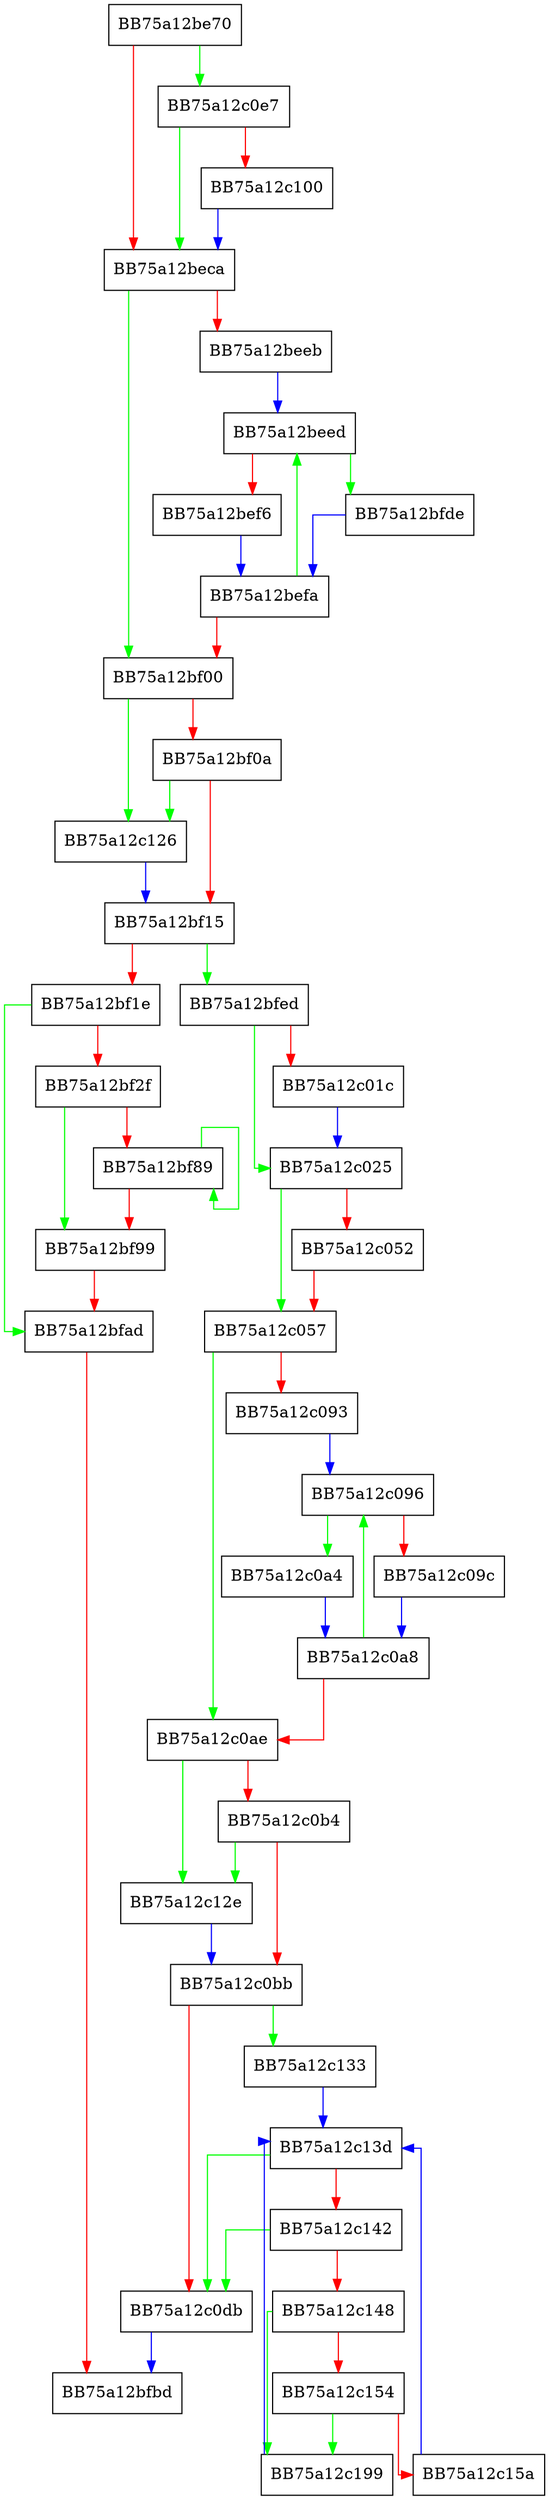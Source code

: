 digraph do_get {
  node [shape="box"];
  graph [splines=ortho];
  BB75a12be70 -> BB75a12c0e7 [color="green"];
  BB75a12be70 -> BB75a12beca [color="red"];
  BB75a12beca -> BB75a12bf00 [color="green"];
  BB75a12beca -> BB75a12beeb [color="red"];
  BB75a12beeb -> BB75a12beed [color="blue"];
  BB75a12beed -> BB75a12bfde [color="green"];
  BB75a12beed -> BB75a12bef6 [color="red"];
  BB75a12bef6 -> BB75a12befa [color="blue"];
  BB75a12befa -> BB75a12beed [color="green"];
  BB75a12befa -> BB75a12bf00 [color="red"];
  BB75a12bf00 -> BB75a12c126 [color="green"];
  BB75a12bf00 -> BB75a12bf0a [color="red"];
  BB75a12bf0a -> BB75a12c126 [color="green"];
  BB75a12bf0a -> BB75a12bf15 [color="red"];
  BB75a12bf15 -> BB75a12bfed [color="green"];
  BB75a12bf15 -> BB75a12bf1e [color="red"];
  BB75a12bf1e -> BB75a12bfad [color="green"];
  BB75a12bf1e -> BB75a12bf2f [color="red"];
  BB75a12bf2f -> BB75a12bf99 [color="green"];
  BB75a12bf2f -> BB75a12bf89 [color="red"];
  BB75a12bf89 -> BB75a12bf89 [color="green"];
  BB75a12bf89 -> BB75a12bf99 [color="red"];
  BB75a12bf99 -> BB75a12bfad [color="red"];
  BB75a12bfad -> BB75a12bfbd [color="red"];
  BB75a12bfde -> BB75a12befa [color="blue"];
  BB75a12bfed -> BB75a12c025 [color="green"];
  BB75a12bfed -> BB75a12c01c [color="red"];
  BB75a12c01c -> BB75a12c025 [color="blue"];
  BB75a12c025 -> BB75a12c057 [color="green"];
  BB75a12c025 -> BB75a12c052 [color="red"];
  BB75a12c052 -> BB75a12c057 [color="red"];
  BB75a12c057 -> BB75a12c0ae [color="green"];
  BB75a12c057 -> BB75a12c093 [color="red"];
  BB75a12c093 -> BB75a12c096 [color="blue"];
  BB75a12c096 -> BB75a12c0a4 [color="green"];
  BB75a12c096 -> BB75a12c09c [color="red"];
  BB75a12c09c -> BB75a12c0a8 [color="blue"];
  BB75a12c0a4 -> BB75a12c0a8 [color="blue"];
  BB75a12c0a8 -> BB75a12c096 [color="green"];
  BB75a12c0a8 -> BB75a12c0ae [color="red"];
  BB75a12c0ae -> BB75a12c12e [color="green"];
  BB75a12c0ae -> BB75a12c0b4 [color="red"];
  BB75a12c0b4 -> BB75a12c12e [color="green"];
  BB75a12c0b4 -> BB75a12c0bb [color="red"];
  BB75a12c0bb -> BB75a12c133 [color="green"];
  BB75a12c0bb -> BB75a12c0db [color="red"];
  BB75a12c0db -> BB75a12bfbd [color="blue"];
  BB75a12c0e7 -> BB75a12beca [color="green"];
  BB75a12c0e7 -> BB75a12c100 [color="red"];
  BB75a12c100 -> BB75a12beca [color="blue"];
  BB75a12c126 -> BB75a12bf15 [color="blue"];
  BB75a12c12e -> BB75a12c0bb [color="blue"];
  BB75a12c133 -> BB75a12c13d [color="blue"];
  BB75a12c13d -> BB75a12c0db [color="green"];
  BB75a12c13d -> BB75a12c142 [color="red"];
  BB75a12c142 -> BB75a12c0db [color="green"];
  BB75a12c142 -> BB75a12c148 [color="red"];
  BB75a12c148 -> BB75a12c199 [color="green"];
  BB75a12c148 -> BB75a12c154 [color="red"];
  BB75a12c154 -> BB75a12c199 [color="green"];
  BB75a12c154 -> BB75a12c15a [color="red"];
  BB75a12c15a -> BB75a12c13d [color="blue"];
  BB75a12c199 -> BB75a12c13d [color="blue"];
}